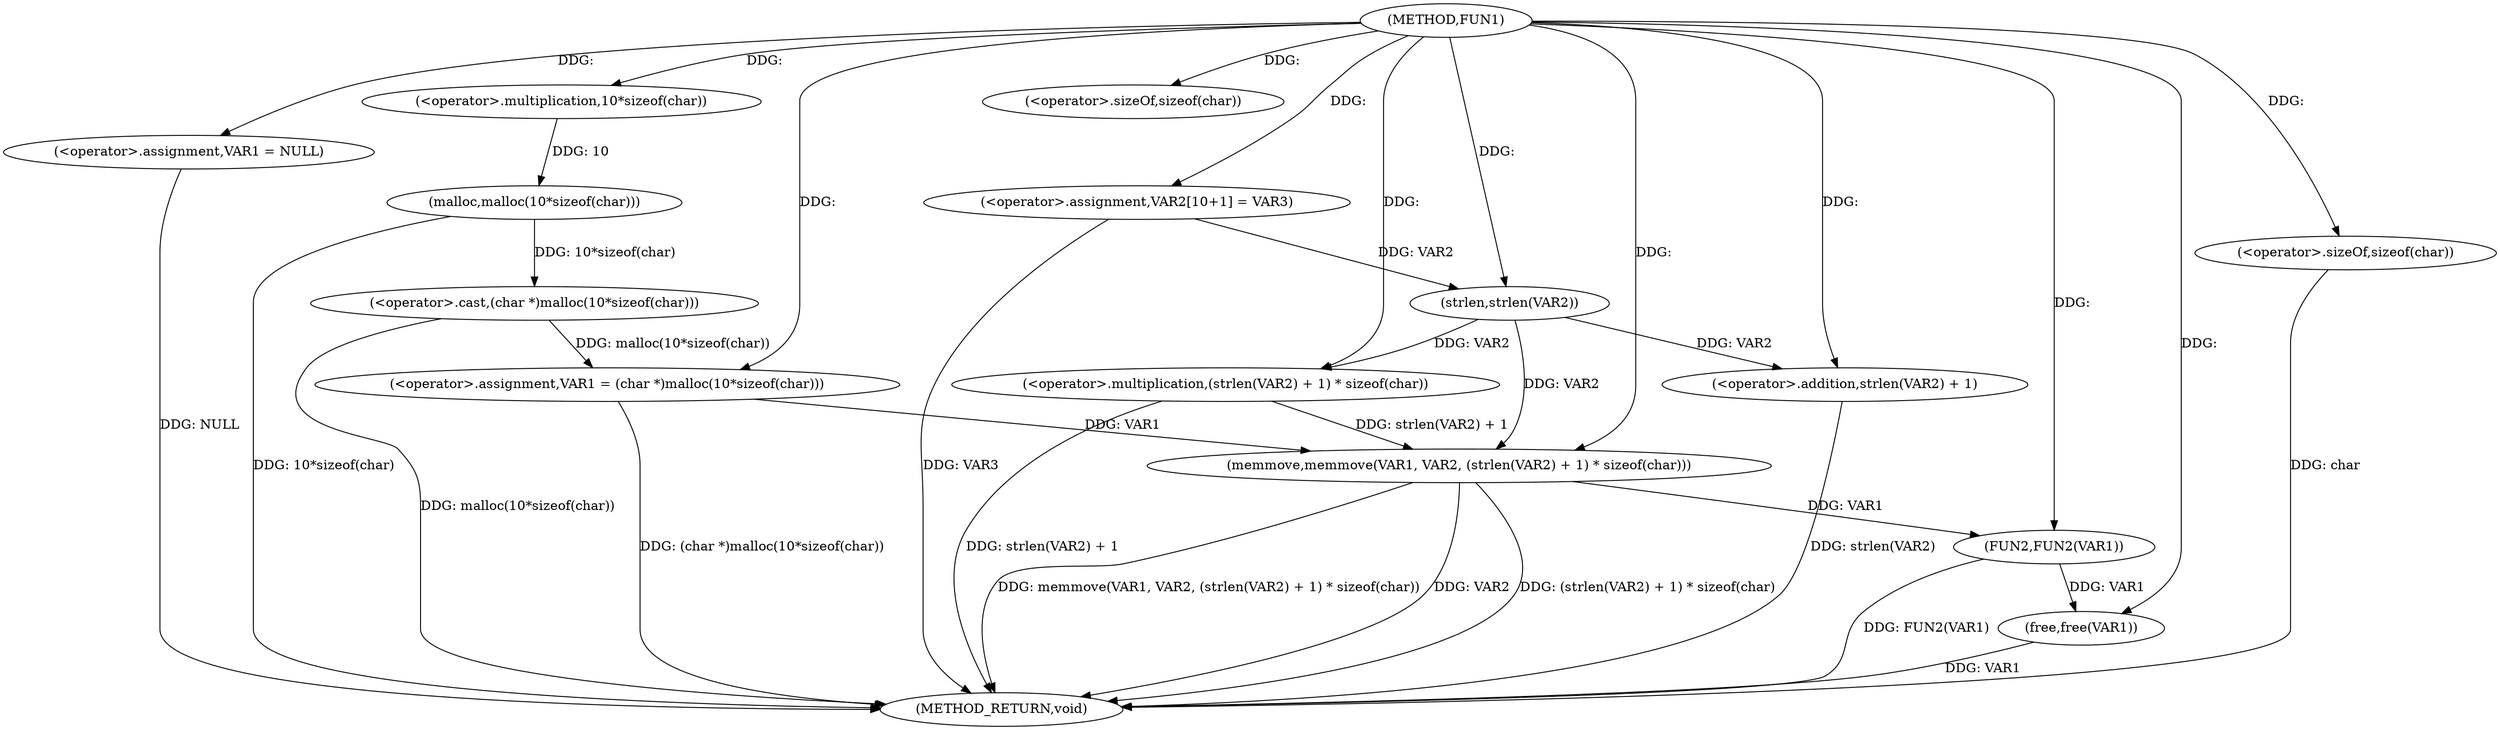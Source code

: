 digraph FUN1 {  
"1000100" [label = "(METHOD,FUN1)" ]
"1000134" [label = "(METHOD_RETURN,void)" ]
"1000103" [label = "(<operator>.assignment,VAR1 = NULL)" ]
"1000106" [label = "(<operator>.assignment,VAR1 = (char *)malloc(10*sizeof(char)))" ]
"1000108" [label = "(<operator>.cast,(char *)malloc(10*sizeof(char)))" ]
"1000110" [label = "(malloc,malloc(10*sizeof(char)))" ]
"1000111" [label = "(<operator>.multiplication,10*sizeof(char))" ]
"1000113" [label = "(<operator>.sizeOf,sizeof(char))" ]
"1000117" [label = "(<operator>.assignment,VAR2[10+1] = VAR3)" ]
"1000120" [label = "(memmove,memmove(VAR1, VAR2, (strlen(VAR2) + 1) * sizeof(char)))" ]
"1000123" [label = "(<operator>.multiplication,(strlen(VAR2) + 1) * sizeof(char))" ]
"1000124" [label = "(<operator>.addition,strlen(VAR2) + 1)" ]
"1000125" [label = "(strlen,strlen(VAR2))" ]
"1000128" [label = "(<operator>.sizeOf,sizeof(char))" ]
"1000130" [label = "(FUN2,FUN2(VAR1))" ]
"1000132" [label = "(free,free(VAR1))" ]
  "1000130" -> "1000134"  [ label = "DDG: FUN2(VAR1)"] 
  "1000124" -> "1000134"  [ label = "DDG: strlen(VAR2)"] 
  "1000106" -> "1000134"  [ label = "DDG: (char *)malloc(10*sizeof(char))"] 
  "1000103" -> "1000134"  [ label = "DDG: NULL"] 
  "1000132" -> "1000134"  [ label = "DDG: VAR1"] 
  "1000120" -> "1000134"  [ label = "DDG: VAR2"] 
  "1000117" -> "1000134"  [ label = "DDG: VAR3"] 
  "1000110" -> "1000134"  [ label = "DDG: 10*sizeof(char)"] 
  "1000123" -> "1000134"  [ label = "DDG: strlen(VAR2) + 1"] 
  "1000120" -> "1000134"  [ label = "DDG: (strlen(VAR2) + 1) * sizeof(char)"] 
  "1000128" -> "1000134"  [ label = "DDG: char"] 
  "1000108" -> "1000134"  [ label = "DDG: malloc(10*sizeof(char))"] 
  "1000120" -> "1000134"  [ label = "DDG: memmove(VAR1, VAR2, (strlen(VAR2) + 1) * sizeof(char))"] 
  "1000100" -> "1000103"  [ label = "DDG: "] 
  "1000108" -> "1000106"  [ label = "DDG: malloc(10*sizeof(char))"] 
  "1000100" -> "1000106"  [ label = "DDG: "] 
  "1000110" -> "1000108"  [ label = "DDG: 10*sizeof(char)"] 
  "1000111" -> "1000110"  [ label = "DDG: 10"] 
  "1000100" -> "1000111"  [ label = "DDG: "] 
  "1000100" -> "1000113"  [ label = "DDG: "] 
  "1000100" -> "1000117"  [ label = "DDG: "] 
  "1000106" -> "1000120"  [ label = "DDG: VAR1"] 
  "1000100" -> "1000120"  [ label = "DDG: "] 
  "1000125" -> "1000120"  [ label = "DDG: VAR2"] 
  "1000123" -> "1000120"  [ label = "DDG: strlen(VAR2) + 1"] 
  "1000125" -> "1000123"  [ label = "DDG: VAR2"] 
  "1000100" -> "1000123"  [ label = "DDG: "] 
  "1000125" -> "1000124"  [ label = "DDG: VAR2"] 
  "1000117" -> "1000125"  [ label = "DDG: VAR2"] 
  "1000100" -> "1000125"  [ label = "DDG: "] 
  "1000100" -> "1000124"  [ label = "DDG: "] 
  "1000100" -> "1000128"  [ label = "DDG: "] 
  "1000120" -> "1000130"  [ label = "DDG: VAR1"] 
  "1000100" -> "1000130"  [ label = "DDG: "] 
  "1000130" -> "1000132"  [ label = "DDG: VAR1"] 
  "1000100" -> "1000132"  [ label = "DDG: "] 
}
